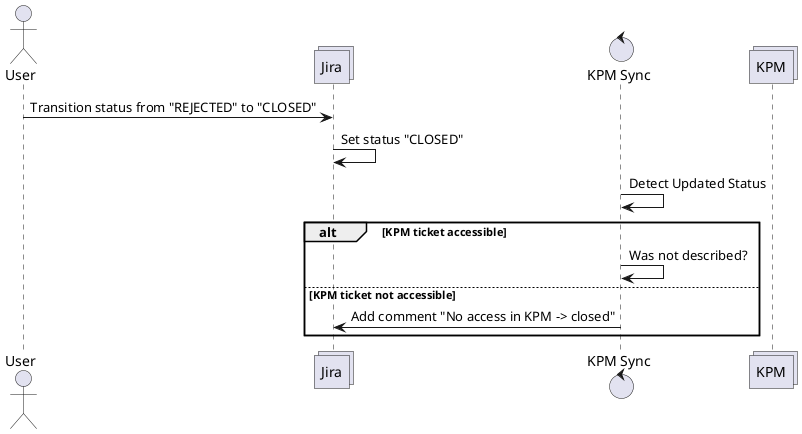 @startuml
actor User
collections Jira
control "KPM Sync" as App
collections KPM
User -> Jira: Transition status from "REJECTED" to "CLOSED"
Jira -> Jira: Set status "CLOSED"
App -> App: Detect Updated Status
alt KPM ticket accessible
    App -> App: Was not described?
else KPM ticket not accessible
    App -> Jira: Add comment "No access in KPM -> closed"
end
@enduml